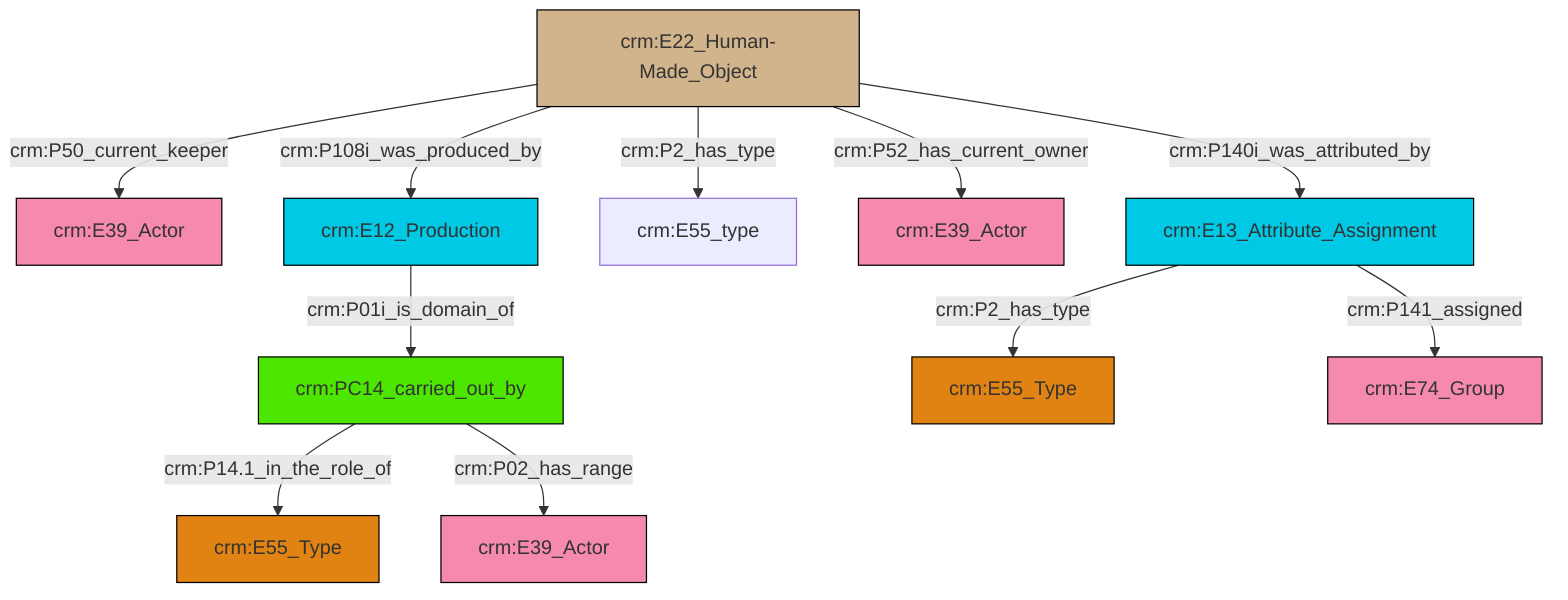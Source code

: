 graph TD
classDef Literal fill:#f2f2f2,stroke:#000000;
classDef CRM_Entity fill:#FFFFFF,stroke:#000000;
classDef Temporal_Entity fill:#00C9E6, stroke:#000000;
classDef Type fill:#E18312, stroke:#000000;
classDef Time-Span fill:#2C9C91, stroke:#000000;
classDef Appellation fill:#FFEB7F, stroke:#000000;
classDef Place fill:#008836, stroke:#000000;
classDef Persistent_Item fill:#B266B2, stroke:#000000;
classDef Conceptual_Object fill:#FFD700, stroke:#000000;
classDef Physical_Thing fill:#D2B48C, stroke:#000000;
classDef Actor fill:#f58aad, stroke:#000000;
classDef PC_Classes fill:#4ce600, stroke:#000000;
classDef Multi fill:#cccccc,stroke:#000000;

4["crm:E22_Human-Made_Object"]:::Physical_Thing -->|crm:P50_current_keeper| 5["crm:E39_Actor"]:::Actor
6["crm:PC14_carried_out_by"]:::PC_Classes -->|crm:P14.1_in_the_role_of| 7["crm:E55_Type"]:::Type
0["crm:E13_Attribute_Assignment"]:::Temporal_Entity -->|crm:P2_has_type| 2["crm:E55_Type"]:::Type
6["crm:PC14_carried_out_by"]:::PC_Classes -->|crm:P02_has_range| 12["crm:E39_Actor"]:::Actor
4["crm:E22_Human-Made_Object"]:::Physical_Thing -->|crm:P108i_was_produced_by| 9["crm:E12_Production"]:::Temporal_Entity
4["crm:E22_Human-Made_Object"]:::Physical_Thing -->|crm:P2_has_type| 13["crm:E55_type"]:::Default
9["crm:E12_Production"]:::Temporal_Entity -->|crm:P01i_is_domain_of| 6["crm:PC14_carried_out_by"]:::PC_Classes
4["crm:E22_Human-Made_Object"]:::Physical_Thing -->|crm:P52_has_current_owner| 20["crm:E39_Actor"]:::Actor
0["crm:E13_Attribute_Assignment"]:::Temporal_Entity -->|crm:P141_assigned| 18["crm:E74_Group"]:::Actor
4["crm:E22_Human-Made_Object"]:::Physical_Thing -->|crm:P140i_was_attributed_by| 0["crm:E13_Attribute_Assignment"]:::Temporal_Entity